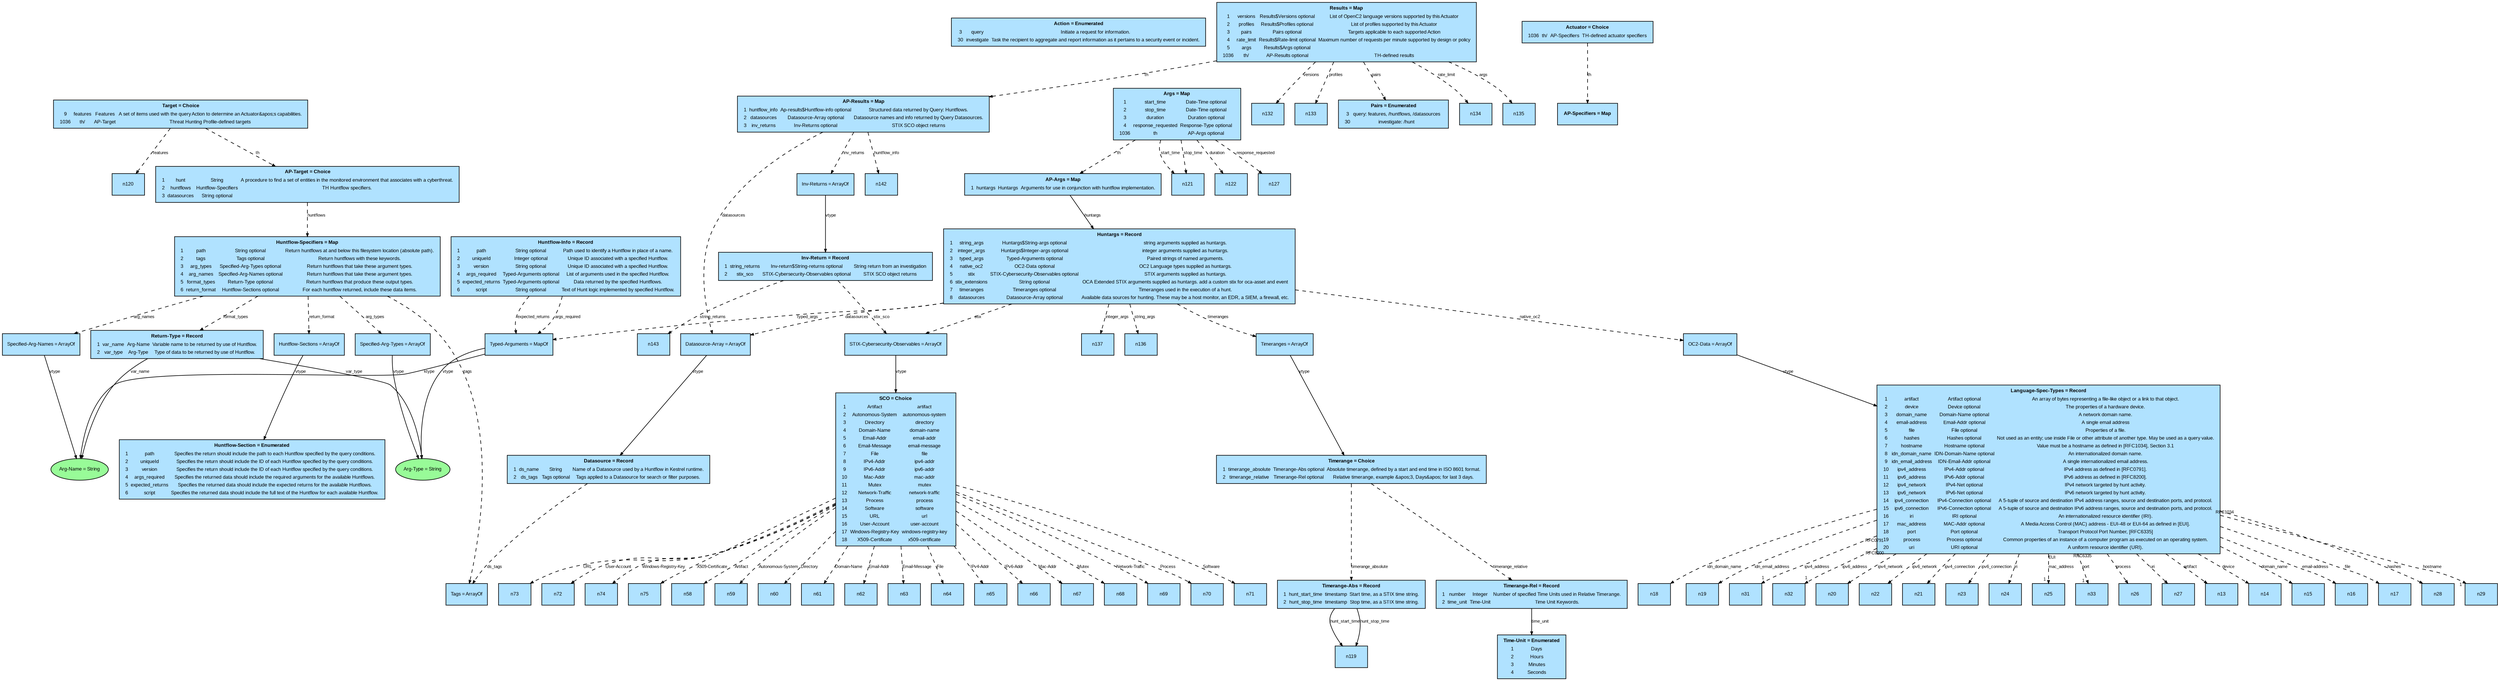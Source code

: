 # package: https://praxiseng.com/threat-hunter-9001
# version: 0-wd01
# title: Threat Hunting Profile
# description: Data definitions for Threat Hunting (TH) functions
# exports: ["OpenC2-Command", "OpenC2-Response", "SCO"]
# config: {"$MaxBinary": 5555, "$MaxString": 5555, "$MaxElements": 555, "$Sys": "$", "$TypeName": "^[A-Za-z][-:_A-Za-z0-9]{0,63}$", "$FieldName": "^[A-Za-z][-:_A-Za-z0-9]{0,63}$", "$NSID": "^[A-Za-z][A-Za-z0-9]{0,7}$"}

digraph G {
    graph [fontname=Times fontsize=12]
    node [fillcolor=lightskyblue1 fontname=Arial fontsize=8 shape=box style=filled]
    edge [arrowsize=0.5 fontname=Arial fontsize=7 labelangle=45.0 labeldistance=0.9]
    bgcolor=white
    n2 [label=<<table border='0' cellborder='0' cellspacing='0' cellpadding='2'><tr><td colspan='4'><b>Action = Enumerated</b></td></tr><tr><td>3</td><td>query</td><td>Initiate a request for information.</td></tr><tr><td>30</td><td>investigate</td><td>Task the recipient to aggregate and report information as it pertains to a security event or incident.</td></tr></table>> shape=rectangle]
    n3 [label=<<table border='0' cellborder='0' cellspacing='0' cellpadding='2'><tr><td colspan='4'><b>Target = Choice</b></td></tr><tr><td>9</td><td>features</td><td>Features</td><td>A set of items used with the query Action to determine an Actuator&amp;apos;s capabilities.</td></tr><tr><td>1036</td><td>th/</td><td>AP-Target</td><td>Threat Hunting Profile-defined targets</td></tr></table>> shape=rectangle]
    n3 -> n120 [label=features style=dashed]
    n3 -> n8 [label=th style=dashed]
    n4 [label=<<table border='0' cellborder='0' cellspacing='0' cellpadding='2'><tr><td colspan='4'><b>Args = Map</b></td></tr><tr><td>1</td><td>start_time</td><td>Date-Time optional</td><td></td></tr><tr><td>2</td><td>stop_time</td><td>Date-Time optional</td><td></td></tr><tr><td>3</td><td>duration</td><td>Duration optional</td><td></td></tr><tr><td>4</td><td>response_requested</td><td>Response-Type optional</td><td></td></tr><tr><td>1036</td><td>th</td><td>AP-Args optional</td><td></td></tr></table>> shape=rectangle]
    n4 -> n121 [label=start_time style=dashed]
    n4 -> n121 [label=stop_time style=dashed]
    n4 -> n122 [label=duration style=dashed]
    n4 -> n127 [label=response_requested style=dashed]
    n4 -> n9 [label=th style=dashed]
    n5 [label=<<table border='0' cellborder='0' cellspacing='0' cellpadding='2'><tr><td colspan='4'><b>Actuator = Choice</b></td></tr><tr><td>1036</td><td>th/</td><td>AP-Specifiers</td><td>TH-defined actuator specifiers</td></tr></table>> shape=rectangle]
    n5 -> n34 [label=th style=dashed]
    n6 [label=<<table border='0' cellborder='0' cellspacing='0' cellpadding='2'><tr><td colspan='4'><b>Results = Map</b></td></tr><tr><td>1</td><td>versions</td><td>Results$Versions optional</td><td>List of OpenC2 language versions supported by this Actuator</td></tr><tr><td>2</td><td>profiles</td><td>Results$Profiles optional</td><td>List of profiles supported by this Actuator</td></tr><tr><td>3</td><td>pairs</td><td>Pairs optional</td><td>Targets applicable to each supported Action</td></tr><tr><td>4</td><td>rate_limit</td><td>Results$Rate-limit optional</td><td>Maximum number of requests per minute supported by design or policy</td></tr><tr><td>5</td><td>args</td><td>Results$Args optional</td><td></td></tr><tr><td>1036</td><td>th/</td><td>AP-Results optional</td><td>TH-defined results</td></tr></table>> shape=rectangle]
    n6 -> n132 [label=versions style=dashed]
    n6 -> n133 [label=profiles style=dashed]
    n6 -> n7 [label=pairs style=dashed]
    n6 -> n134 [label=rate_limit style=dashed]
    n6 -> n135 [label=args style=dashed]
    n6 -> n38 [label=th style=dashed]
    n7 [label=<<table border='0' cellborder='0' cellspacing='0' cellpadding='2'><tr><td colspan='4'><b>Pairs = Enumerated</b></td></tr><tr><td>3</td><td>query: features, /huntflows, /datasources</td><td></td></tr><tr><td>30</td><td>investigate: /hunt</td><td></td></tr></table>> shape=rectangle]
    n8 [label=<<table border='0' cellborder='0' cellspacing='0' cellpadding='2'><tr><td colspan='4'><b>AP-Target = Choice</b></td></tr><tr><td>1</td><td>hunt</td><td>String</td><td>A procedure to find a set of entities in the monitored environment that associates with a cyberthreat.</td></tr><tr><td>2</td><td>huntflows</td><td>Huntflow-Specifiers</td><td>TH Huntflow specifiers.</td></tr><tr><td>3</td><td>datasources</td><td>String optional</td><td></td></tr></table>> shape=rectangle]
    n8 -> n35 [label=huntflows style=dashed]
    n9 [label=<<table border='0' cellborder='0' cellspacing='0' cellpadding='2'><tr><td colspan='4'><b>AP-Args = Map</b></td></tr><tr><td>1</td><td>huntargs</td><td>Huntargs</td><td>Arguments for use in conjunction with huntflow implementation.</td></tr></table>> shape=rectangle]
    n9 -> n10 [label=huntargs]
    n10 [label=<<table border='0' cellborder='0' cellspacing='0' cellpadding='2'><tr><td colspan='4'><b>Huntargs = Record</b></td></tr><tr><td>1</td><td>string_args</td><td>Huntargs$String-args optional</td><td>string arguments supplied as huntargs.</td></tr><tr><td>2</td><td>integer_args</td><td>Huntargs$Integer-args optional</td><td>integer arguments supplied as huntargs.</td></tr><tr><td>3</td><td>typed_args</td><td>Typed-Arguments optional</td><td>Paired strings of named arguments.</td></tr><tr><td>4</td><td>native_oc2</td><td>OC2-Data optional</td><td>OC2 Language types supplied as huntargs.</td></tr><tr><td>5</td><td>stix</td><td>STIX-Cybersecurity-Observables optional</td><td>STIX arguments supplied as huntargs.</td></tr><tr><td>6</td><td>stix_extensions</td><td>String optional</td><td>OCA Extended STIX arguments supplied as huntargs. add a custom stix for oca-asset and event</td></tr><tr><td>7</td><td>timeranges</td><td>Timeranges optional</td><td>Timeranges used in the execution of a hunt.</td></tr><tr><td>8</td><td>datasources</td><td>Datasource-Array optional</td><td>Available data sources for hunting. These may be a host monitor, an EDR, a SIEM, a firewall, etc.</td></tr></table>> shape=rectangle]
    n10 -> n136 [label=string_args style=dashed]
    n10 -> n137 [label=integer_args style=dashed]
    n10 -> n53 [label=typed_args style=dashed]
    n10 -> n11 [label=native_oc2 style=dashed]
    n10 -> n56 [label=stix style=dashed]
    n10 -> n41 [label=timeranges style=dashed]
    n10 -> n51 [label=datasources style=dashed]
    n11 [label="OC2-Data = ArrayOf" shape=rectangle]
    n11 -> n12 [label=vtype]
    n12 [label=<<table border='0' cellborder='0' cellspacing='0' cellpadding='2'><tr><td colspan='4'><b>Language-Spec-Types = Record</b></td></tr><tr><td>1</td><td>artifact</td><td>Artifact optional</td><td>An array of bytes representing a file-like object or a link to that object.</td></tr><tr><td>2</td><td>device</td><td>Device optional</td><td>The properties of a hardware device.</td></tr><tr><td>3</td><td>domain_name</td><td>Domain-Name optional</td><td>A network domain name.</td></tr><tr><td>4</td><td>email-address</td><td>Email-Addr optional</td><td>A single email address</td></tr><tr><td>5</td><td>file</td><td>File optional</td><td>Properties of a file.</td></tr><tr><td>6</td><td>hashes</td><td>Hashes optional</td><td>Not used as an entity; use inside File or other attribute of another type. May be used as a query value.</td></tr><tr><td>7</td><td>hostname</td><td>Hostname optional</td><td>Value must be a hostname as defined in [RFC1034], Section 3.1</td></tr><tr><td>8</td><td>idn_domain_name</td><td>IDN-Domain-Name optional</td><td>An internationalized domain name.</td></tr><tr><td>9</td><td>idn_email_address</td><td>IDN-Email-Addr optional</td><td>A single internationalized email address.</td></tr><tr><td>10</td><td>ipv4_address</td><td>IPv4-Addr optional</td><td>IPv4 address as defined in [RFC0791].</td></tr><tr><td>11</td><td>ipv6_address</td><td>IPv6-Addr optional</td><td>IPv6 address as defined in [RFC8200].</td></tr><tr><td>12</td><td>ipv4_network</td><td>IPv4-Net optional</td><td>IPv4 network targeted by hunt activity.</td></tr><tr><td>13</td><td>ipv6_network</td><td>IPv6-Net optional</td><td>IPv6 network targeted by hunt activity.</td></tr><tr><td>14</td><td>ipv4_connection</td><td>IPv4-Connection optional</td><td>A 5-tuple of source and destination IPv4 address ranges, source and destination ports, and protocol.</td></tr><tr><td>15</td><td>ipv6_connection</td><td>IPv6-Connection optional</td><td>A 5-tuple of source and destination IPv6 address ranges, source and destination ports, and protocol.</td></tr><tr><td>16</td><td>iri</td><td>IRI optional</td><td>An internationalized resource identifier (IRI).</td></tr><tr><td>17</td><td>mac_address</td><td>MAC-Addr optional</td><td>A Media Access Control (MAC) address - EUI-48 or EUI-64 as defined in [EUI].</td></tr><tr><td>18</td><td>port</td><td>Port optional</td><td>Transport Protocol Port Number, [RFC6335]</td></tr><tr><td>19</td><td>process</td><td>Process optional</td><td>Common properties of an instance of a computer program as executed on an operating system.</td></tr><tr><td>20</td><td>uri</td><td>URI optional</td><td>A uniform resource identifier (URI).</td></tr></table>> shape=rectangle]
    n12 -> n13 [label=artifact style=dashed]
    n12 -> n14 [label=device style=dashed]
    n12 -> n15 [label=domain_name style=dashed]
    n12 -> n16 [label="email-address" style=dashed]
    n12 -> n17 [label=file style=dashed]
    n12 -> n28 [label=hashes style=dashed]
    n12 -> n29 [label=hostname headlabel=1 style=dashed taillabel=RFC1034]
    n12 -> n18 [label=idn_domain_name style=dashed]
    n12 -> n19 [label=idn_email_address style=dashed]
    n12 -> n31 [label=ipv4_address headlabel=1 style=dashed taillabel=RFC0791]
    n12 -> n32 [label=ipv6_address headlabel=1 style=dashed taillabel=RFC8200]
    n12 -> n20 [label=ipv4_network style=dashed]
    n12 -> n22 [label=ipv6_network style=dashed]
    n12 -> n21 [label=ipv4_connection style=dashed]
    n12 -> n23 [label=ipv6_connection style=dashed]
    n12 -> n24 [label=iri style=dashed]
    n12 -> n25 [label=mac_address headlabel=1 style=dashed taillabel=EUI]
    n12 -> n33 [label=port headlabel=1 style=dashed taillabel=RFC6335]
    n12 -> n26 [label=process style=dashed]
    n12 -> n27 [label=uri style=dashed]
    n34 [label=<<table border='0' cellborder='0' cellspacing='0' cellpadding='2'><tr><td colspan='4'><b>AP-Specifiers = Map</b></td></tr></table>> shape=rectangle]
    n35 [label=<<table border='0' cellborder='0' cellspacing='0' cellpadding='2'><tr><td colspan='4'><b>Huntflow-Specifiers = Map</b></td></tr><tr><td>1</td><td>path</td><td>String optional</td><td>Return huntflows at and below this filesystem location (absolute path).</td></tr><tr><td>2</td><td>tags</td><td>Tags optional</td><td>Return huntflows with these keywords.</td></tr><tr><td>3</td><td>arg_types</td><td>Specified-Arg-Types optional</td><td>Return huntflows that take these argument types.</td></tr><tr><td>4</td><td>arg_names</td><td>Specified-Arg-Names optional</td><td>Return huntflows that take these argument types.</td></tr><tr><td>5</td><td>format_types</td><td>Return-Type optional</td><td>Return huntflows that produce these output types.</td></tr><tr><td>6</td><td>return_format</td><td>Huntflow-Sections optional</td><td>For each huntflow returned, include these data items.</td></tr></table>> shape=rectangle]
    n35 -> n52 [label=tags style=dashed]
    n35 -> n36 [label=arg_types style=dashed]
    n35 -> n37 [label=arg_names style=dashed]
    n35 -> n46 [label=format_types style=dashed]
    n35 -> n48 [label=return_format style=dashed]
    n36 [label="Specified-Arg-Types = ArrayOf" shape=rectangle]
    n36 -> n54 [label=vtype]
    n37 [label="Specified-Arg-Names = ArrayOf" shape=rectangle]
    n37 -> n55 [label=vtype]
    n38 [label=<<table border='0' cellborder='0' cellspacing='0' cellpadding='2'><tr><td colspan='4'><b>AP-Results = Map</b></td></tr><tr><td>1</td><td>huntflow_info</td><td>Ap-results$Huntflow-info optional</td><td>Structured data returned by Query: Huntflows.</td></tr><tr><td>2</td><td>datasources</td><td>Datasource-Array optional</td><td>Datasource names and info returned by Query Datasources.</td></tr><tr><td>3</td><td>inv_returns</td><td>Inv-Returns optional</td><td>STIX SCO object returns</td></tr></table>> shape=rectangle]
    n38 -> n142 [label=huntflow_info style=dashed]
    n38 -> n51 [label=datasources style=dashed]
    n38 -> n39 [label=inv_returns style=dashed]
    n39 [label="Inv-Returns = ArrayOf" shape=rectangle]
    n39 -> n40 [label=vtype]
    n40 [label=<<table border='0' cellborder='0' cellspacing='0' cellpadding='2'><tr><td colspan='4'><b>Inv-Return = Record</b></td></tr><tr><td>1</td><td>string_returns</td><td>Inv-return$String-returns optional</td><td>String return from an investigation</td></tr><tr><td>2</td><td>stix_sco</td><td>STIX-Cybersecurity-Observables optional</td><td>STIX SCO object returns</td></tr></table>> shape=rectangle]
    n40 -> n143 [label=string_returns style=dashed]
    n40 -> n56 [label=stix_sco style=dashed]
    n41 [label="Timeranges = ArrayOf" shape=rectangle]
    n41 -> n42 [label=vtype]
    n42 [label=<<table border='0' cellborder='0' cellspacing='0' cellpadding='2'><tr><td colspan='4'><b>Timerange = Choice</b></td></tr><tr><td>1</td><td>timerange_absolute</td><td>Timerange-Abs optional</td><td>Absolute timerange, defined by a start and end time in ISO 8601 format.</td></tr><tr><td>2</td><td>timerange_relative</td><td>Timerange-Rel optional</td><td>Relative timerange, example &amp;apos;3, Days&amp;apos; for last 3 days.</td></tr></table>> shape=rectangle]
    n42 -> n44 [label=timerange_absolute style=dashed]
    n42 -> n45 [label=timerange_relative style=dashed]
    n43 [label=<<table border='0' cellborder='0' cellspacing='0' cellpadding='2'><tr><td colspan='4'><b>Time-Unit = Enumerated</b></td></tr><tr><td>1</td><td>Days</td><td></td></tr><tr><td>2</td><td>Hours</td><td></td></tr><tr><td>3</td><td>Minutes</td><td></td></tr><tr><td>4</td><td>Seconds</td><td></td></tr></table>> shape=rectangle]
    n44 [label=<<table border='0' cellborder='0' cellspacing='0' cellpadding='2'><tr><td colspan='4'><b>Timerange-Abs = Record</b></td></tr><tr><td>1</td><td>hunt_start_time</td><td>timestamp</td><td>Start time, as a STIX time string.</td></tr><tr><td>2</td><td>hunt_stop_time</td><td>timestamp</td><td>Stop time, as a STIX time string.</td></tr></table>> shape=rectangle]
    n44 -> n119 [label=hunt_start_time]
    n44 -> n119 [label=hunt_stop_time]
    n45 [label=<<table border='0' cellborder='0' cellspacing='0' cellpadding='2'><tr><td colspan='4'><b>Timerange-Rel = Record</b></td></tr><tr><td>1</td><td>number</td><td>Integer</td><td>Number of specified Time Units used in Relative Timerange.</td></tr><tr><td>2</td><td>time_unit</td><td>Time-Unit</td><td>Time Unit Keywords.</td></tr></table>> shape=rectangle]
    n45 -> n43 [label=time_unit]
    n46 [label=<<table border='0' cellborder='0' cellspacing='0' cellpadding='2'><tr><td colspan='4'><b>Return-Type = Record</b></td></tr><tr><td>1</td><td>var_name</td><td>Arg-Name</td><td>Variable name to be returned by use of Huntflow.</td></tr><tr><td>2</td><td>var_type</td><td>Arg-Type</td><td>Type of data to be returned by use of Huntflow.</td></tr></table>> shape=rectangle]
    n46 -> n55 [label=var_name]
    n46 -> n54 [label=var_type]
    n47 [label=<<table border='0' cellborder='0' cellspacing='0' cellpadding='2'><tr><td colspan='4'><b>Datasource = Record</b></td></tr><tr><td>1</td><td>ds_name</td><td>String</td><td>Name of a Datasource used by a Huntflow in Kestrel runtime.</td></tr><tr><td>2</td><td>ds_tags</td><td>Tags optional</td><td>Tags applied to a Datasource for search or filter purposes.</td></tr></table>> shape=rectangle]
    n47 -> n52 [label=ds_tags style=dashed]
    n48 [label="Huntflow-Sections = ArrayOf" shape=rectangle]
    n48 -> n49 [label=vtype]
    n49 [label=<<table border='0' cellborder='0' cellspacing='0' cellpadding='2'><tr><td colspan='4'><b>Huntflow-Section = Enumerated</b></td></tr><tr><td>1</td><td>path</td><td>Specifies the return should include the path to each Huntflow specified by the query conditions.</td></tr><tr><td>2</td><td>uniqueId</td><td>Specifies the return should include the ID of each Huntflow specified by the query conditions.</td></tr><tr><td>3</td><td>version</td><td>Specifies the return should include the ID of each Huntflow specified by the query conditions.</td></tr><tr><td>4</td><td>args_required</td><td>Specifies the returned data should include the required arguments for the available Huntflows.</td></tr><tr><td>5</td><td>expected_returns</td><td>Specifies the returned data should include the expected returns for the available Huntflows.</td></tr><tr><td>6</td><td>script</td><td>Specifies the returned data should include the full text of the Huntflow for each available Huntflow.</td></tr></table>> shape=rectangle]
    n50 [label=<<table border='0' cellborder='0' cellspacing='0' cellpadding='2'><tr><td colspan='4'><b>Huntflow-Info = Record</b></td></tr><tr><td>1</td><td>path</td><td>String optional</td><td>Path used to identify a Huntflow in place of a name.</td></tr><tr><td>2</td><td>uniqueId</td><td>Integer optional</td><td>Unique ID associated with a specified Huntflow.</td></tr><tr><td>3</td><td>version</td><td>String optional</td><td>Unique ID associated with a specified Huntflow.</td></tr><tr><td>4</td><td>args_required</td><td>Typed-Arguments optional</td><td>List of arguments used in the specified Huntflow.</td></tr><tr><td>5</td><td>expected_returns</td><td>Typed-Arguments optional</td><td>Data returned by the specified Huntflows.</td></tr><tr><td>6</td><td>script</td><td>String optional</td><td>Text of Hunt logic implemented by specified Huntflow.</td></tr></table>> shape=rectangle]
    n50 -> n53 [label=args_required style=dashed]
    n50 -> n53 [label=expected_returns style=dashed]
    n51 [label="Datasource-Array = ArrayOf" shape=rectangle]
    n51 -> n47 [label=vtype]
    n52 [label="Tags = ArrayOf" shape=rectangle]
    n53 [label="Typed-Arguments = MapOf" shape=rectangle]
    n53 -> n55 [label=ktype]
    n53 -> n54 [label=vtype]
    n54 [label="Arg-Type = String" fillcolor=palegreen shape=ellipse]
    n55 [label="Arg-Name = String" fillcolor=palegreen shape=ellipse]
    n56 [label="STIX-Cybersecurity-Observables = ArrayOf" shape=rectangle]
    n56 -> n57 [label=vtype]
    n57 [label=<<table border='0' cellborder='0' cellspacing='0' cellpadding='2'><tr><td colspan='4'><b>SCO = Choice</b></td></tr><tr><td>1</td><td>Artifact</td><td>artifact</td><td></td></tr><tr><td>2</td><td>Autonomous-System</td><td>autonomous-system</td><td></td></tr><tr><td>3</td><td>Directory</td><td>directory</td><td></td></tr><tr><td>4</td><td>Domain-Name</td><td>domain-name</td><td></td></tr><tr><td>5</td><td>Email-Addr</td><td>email-addr</td><td></td></tr><tr><td>6</td><td>Email-Message</td><td>email-message</td><td></td></tr><tr><td>7</td><td>File</td><td>file</td><td></td></tr><tr><td>8</td><td>IPv4-Addr</td><td>ipv4-addr</td><td></td></tr><tr><td>9</td><td>IPv6-Addr</td><td>ipv6-addr</td><td></td></tr><tr><td>10</td><td>Mac-Addr</td><td>mac-addr</td><td></td></tr><tr><td>11</td><td>Mutex</td><td>mutex</td><td></td></tr><tr><td>12</td><td>Network-Traffic</td><td>network-traffic</td><td></td></tr><tr><td>13</td><td>Process</td><td>process</td><td></td></tr><tr><td>14</td><td>Software</td><td>software</td><td></td></tr><tr><td>15</td><td>URL</td><td>url</td><td></td></tr><tr><td>16</td><td>User-Account</td><td>user-account</td><td></td></tr><tr><td>17</td><td>Windows-Registry-Key</td><td>windows-registry-key</td><td></td></tr><tr><td>18</td><td>X509-Certificate</td><td>x509-certificate</td><td></td></tr></table>> shape=rectangle]
    n57 -> n58 [label=Artifact style=dashed]
    n57 -> n59 [label="Autonomous-System" style=dashed]
    n57 -> n60 [label=Directory style=dashed]
    n57 -> n61 [label="Domain-Name" style=dashed]
    n57 -> n62 [label="Email-Addr" style=dashed]
    n57 -> n63 [label="Email-Message" style=dashed]
    n57 -> n64 [label=File style=dashed]
    n57 -> n65 [label="IPv4-Addr" style=dashed]
    n57 -> n66 [label="IPv6-Addr" style=dashed]
    n57 -> n67 [label="Mac-Addr" style=dashed]
    n57 -> n68 [label=Mutex style=dashed]
    n57 -> n69 [label="Network-Traffic" style=dashed]
    n57 -> n70 [label=Process style=dashed]
    n57 -> n71 [label=Software style=dashed]
    n57 -> n73 [label=URL style=dashed]
    n57 -> n72 [label="User-Account" style=dashed]
    n57 -> n74 [label="Windows-Registry-Key" style=dashed]
    n57 -> n75 [label="X509-Certificate" style=dashed]
}
